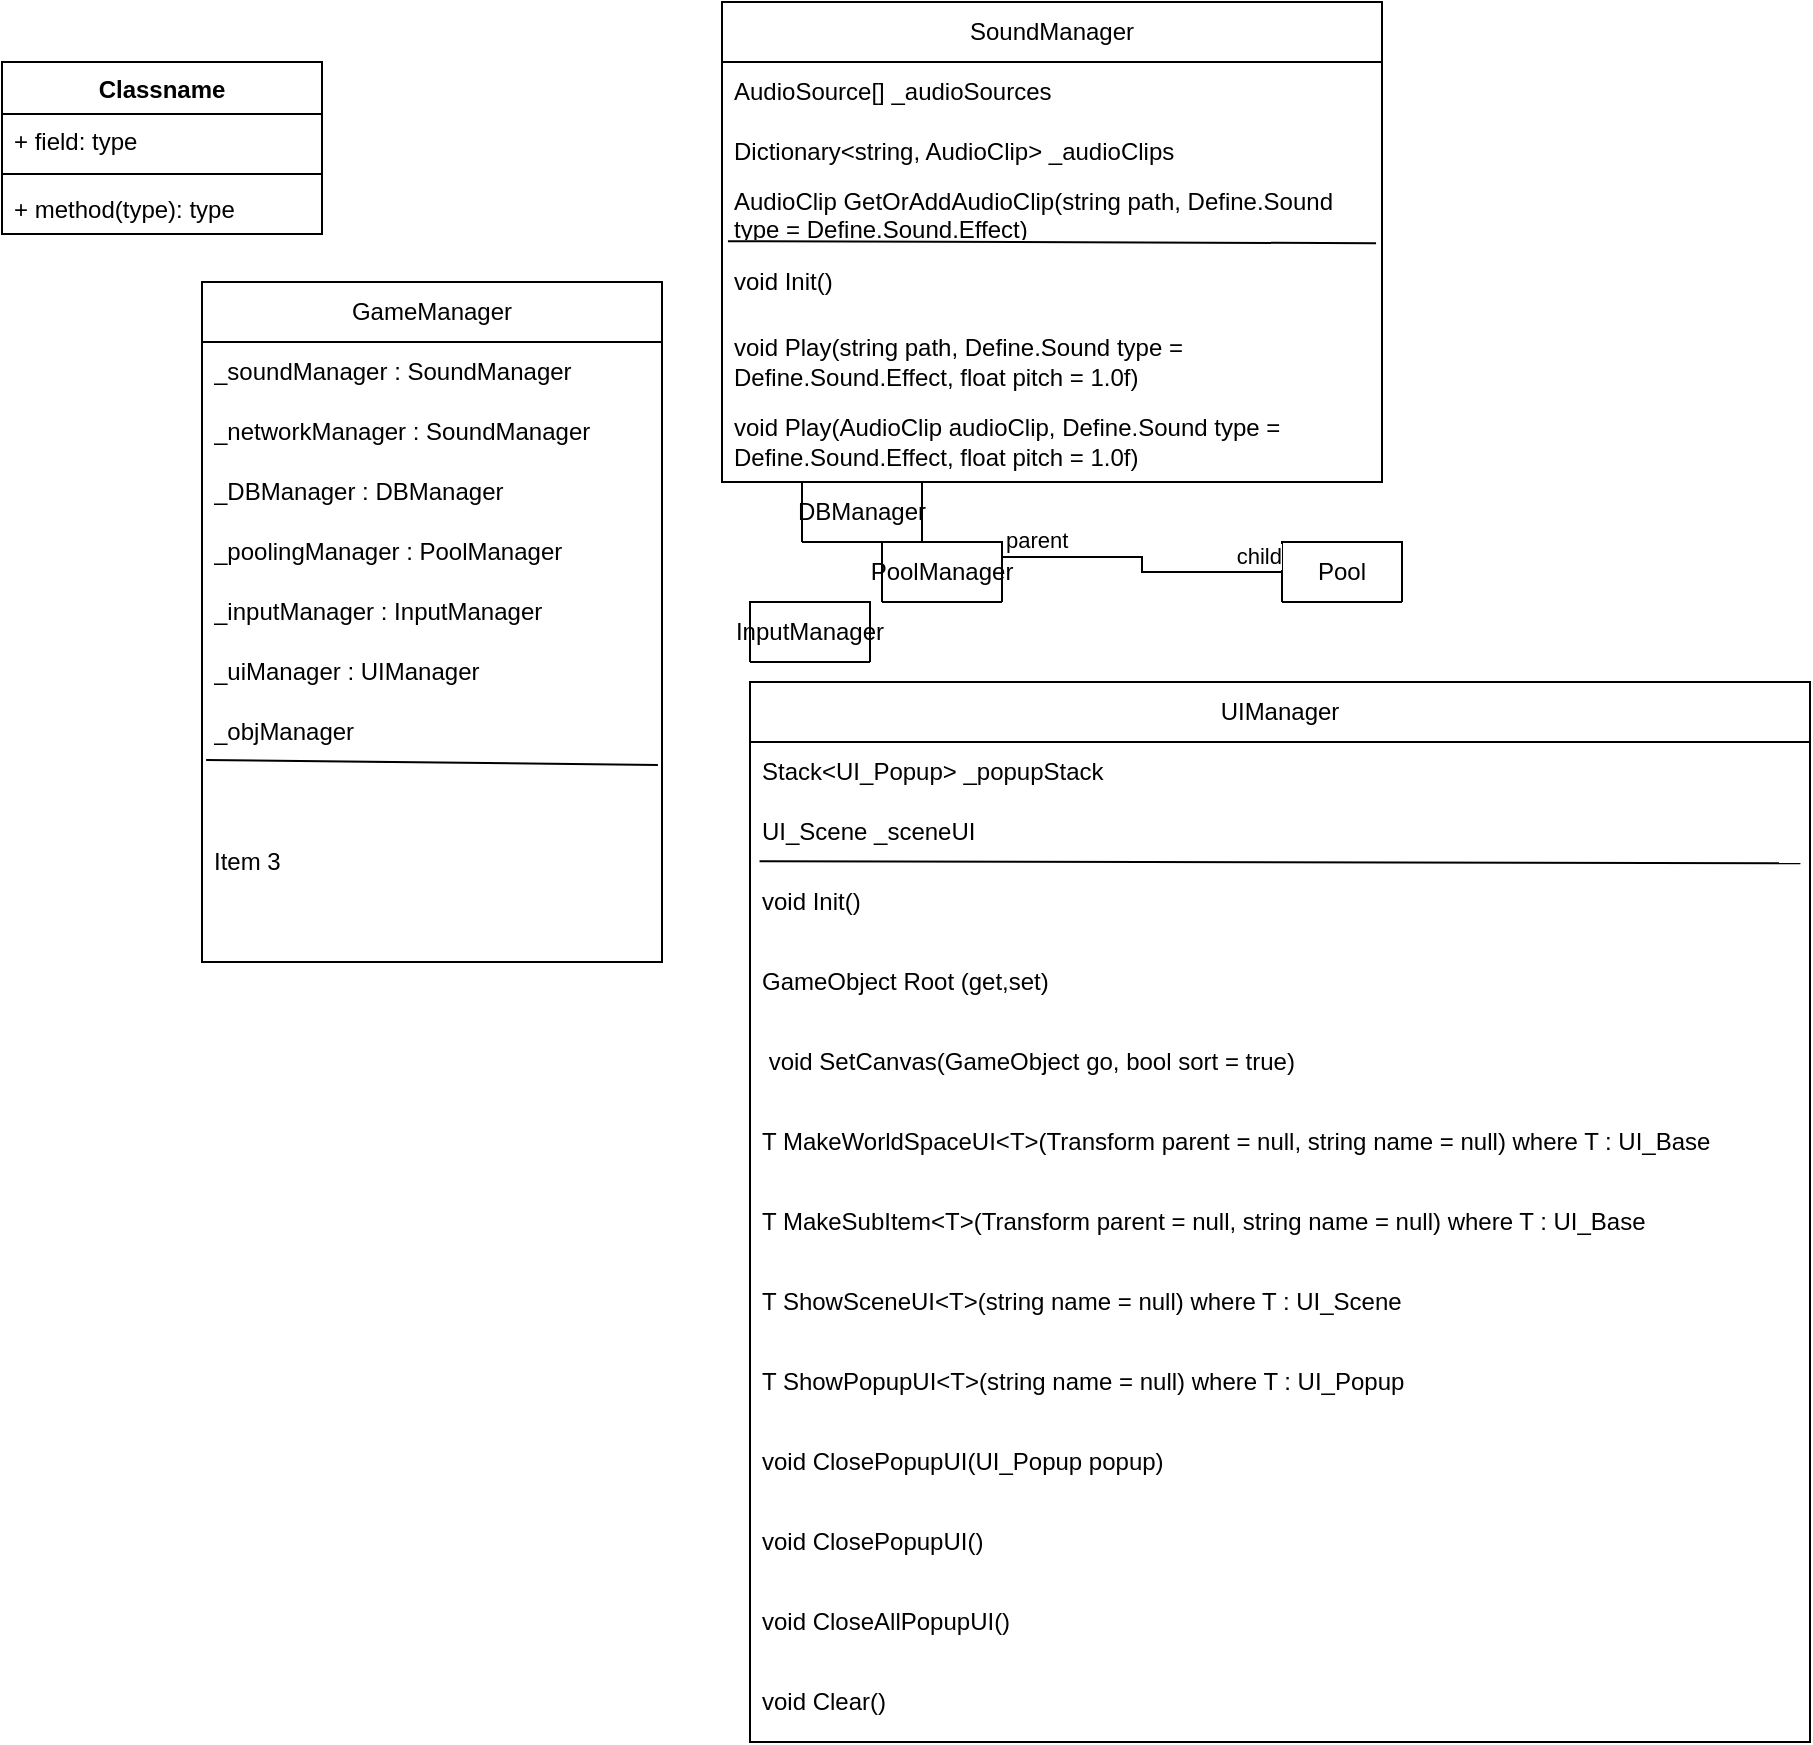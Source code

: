 <mxfile version="21.0.6" type="github">
  <diagram id="C5RBs43oDa-KdzZeNtuy" name="Page-1">
    <mxGraphModel dx="1196" dy="4472" grid="1" gridSize="10" guides="1" tooltips="1" connect="1" arrows="1" fold="1" page="1" pageScale="1" pageWidth="827" pageHeight="1169" math="0" shadow="0">
      <root>
        <mxCell id="WIyWlLk6GJQsqaUBKTNV-0" />
        <mxCell id="WIyWlLk6GJQsqaUBKTNV-1" parent="WIyWlLk6GJQsqaUBKTNV-0" />
        <mxCell id="4SLkQNdMUHOu_BhptTHL-6" value="GameManager" style="swimlane;fontStyle=0;childLayout=stackLayout;horizontal=1;startSize=30;horizontalStack=0;resizeParent=1;resizeParentMax=0;resizeLast=0;collapsible=1;marginBottom=0;whiteSpace=wrap;html=1;fontSize=12;" parent="WIyWlLk6GJQsqaUBKTNV-1" vertex="1">
          <mxGeometry x="110" y="-2250" width="230" height="340" as="geometry">
            <mxRectangle x="280" y="-1100" width="60" height="30" as="alternateBounds" />
          </mxGeometry>
        </mxCell>
        <mxCell id="4SLkQNdMUHOu_BhptTHL-7" value="_soundManager :&amp;nbsp;SoundManager" style="text;strokeColor=none;fillColor=none;align=left;verticalAlign=middle;spacingLeft=4;spacingRight=4;overflow=hidden;points=[[0,0.5],[1,0.5]];portConstraint=eastwest;rotatable=0;whiteSpace=wrap;html=1;" parent="4SLkQNdMUHOu_BhptTHL-6" vertex="1">
          <mxGeometry y="30" width="230" height="30" as="geometry" />
        </mxCell>
        <mxCell id="4SLkQNdMUHOu_BhptTHL-8" value="_networkManager :&amp;nbsp;SoundManager" style="text;strokeColor=none;fillColor=none;align=left;verticalAlign=middle;spacingLeft=4;spacingRight=4;overflow=hidden;points=[[0,0.5],[1,0.5]];portConstraint=eastwest;rotatable=0;whiteSpace=wrap;html=1;" parent="4SLkQNdMUHOu_BhptTHL-6" vertex="1">
          <mxGeometry y="60" width="230" height="30" as="geometry" />
        </mxCell>
        <mxCell id="4SLkQNdMUHOu_BhptTHL-11" value="_DBManager :&amp;nbsp;DBManager" style="text;strokeColor=none;fillColor=none;align=left;verticalAlign=middle;spacingLeft=4;spacingRight=4;overflow=hidden;points=[[0,0.5],[1,0.5]];portConstraint=eastwest;rotatable=0;whiteSpace=wrap;html=1;" parent="4SLkQNdMUHOu_BhptTHL-6" vertex="1">
          <mxGeometry y="90" width="230" height="30" as="geometry" />
        </mxCell>
        <mxCell id="4SLkQNdMUHOu_BhptTHL-12" value="_poolingManager :&amp;nbsp;PoolManager" style="text;strokeColor=none;fillColor=none;align=left;verticalAlign=middle;spacingLeft=4;spacingRight=4;overflow=hidden;points=[[0,0.5],[1,0.5]];portConstraint=eastwest;rotatable=0;whiteSpace=wrap;html=1;" parent="4SLkQNdMUHOu_BhptTHL-6" vertex="1">
          <mxGeometry y="120" width="230" height="30" as="geometry" />
        </mxCell>
        <mxCell id="4SLkQNdMUHOu_BhptTHL-13" value="_inputManager :&amp;nbsp;InputManager" style="text;strokeColor=none;fillColor=none;align=left;verticalAlign=middle;spacingLeft=4;spacingRight=4;overflow=hidden;points=[[0,0.5],[1,0.5]];portConstraint=eastwest;rotatable=0;whiteSpace=wrap;html=1;" parent="4SLkQNdMUHOu_BhptTHL-6" vertex="1">
          <mxGeometry y="150" width="230" height="30" as="geometry" />
        </mxCell>
        <mxCell id="mGLiB4h3JhUgNFAnYOu--10" value="_uiManager :&amp;nbsp;UIManager" style="text;strokeColor=none;fillColor=none;align=left;verticalAlign=middle;spacingLeft=4;spacingRight=4;overflow=hidden;points=[[0,0.5],[1,0.5]];portConstraint=eastwest;rotatable=0;whiteSpace=wrap;html=1;" vertex="1" parent="4SLkQNdMUHOu_BhptTHL-6">
          <mxGeometry y="180" width="230" height="30" as="geometry" />
        </mxCell>
        <mxCell id="mGLiB4h3JhUgNFAnYOu--11" value="_objManager" style="text;strokeColor=none;fillColor=none;align=left;verticalAlign=middle;spacingLeft=4;spacingRight=4;overflow=hidden;points=[[0,0.5],[1,0.5]];portConstraint=eastwest;rotatable=0;whiteSpace=wrap;html=1;" vertex="1" parent="4SLkQNdMUHOu_BhptTHL-6">
          <mxGeometry y="210" width="230" height="30" as="geometry" />
        </mxCell>
        <mxCell id="4SLkQNdMUHOu_BhptTHL-9" value="Item 3" style="text;strokeColor=none;fillColor=none;align=left;verticalAlign=middle;spacingLeft=4;spacingRight=4;overflow=hidden;points=[[0,0.5],[1,0.5]];portConstraint=eastwest;rotatable=0;whiteSpace=wrap;html=1;" parent="4SLkQNdMUHOu_BhptTHL-6" vertex="1">
          <mxGeometry y="240" width="230" height="100" as="geometry" />
        </mxCell>
        <mxCell id="4SLkQNdMUHOu_BhptTHL-10" value="" style="endArrow=none;html=1;rounded=0;exitX=0.009;exitY=-0.01;exitDx=0;exitDy=0;exitPerimeter=0;entryX=0.991;entryY=0.015;entryDx=0;entryDy=0;entryPerimeter=0;" parent="4SLkQNdMUHOu_BhptTHL-6" source="4SLkQNdMUHOu_BhptTHL-9" target="4SLkQNdMUHOu_BhptTHL-9" edge="1">
          <mxGeometry width="50" height="50" relative="1" as="geometry">
            <mxPoint x="110" y="60" as="sourcePoint" />
            <mxPoint x="226" y="120" as="targetPoint" />
            <Array as="points" />
          </mxGeometry>
        </mxCell>
        <mxCell id="4SLkQNdMUHOu_BhptTHL-14" value="SoundManager" style="swimlane;fontStyle=0;childLayout=stackLayout;horizontal=1;startSize=30;horizontalStack=0;resizeParent=1;resizeParentMax=0;resizeLast=0;collapsible=1;marginBottom=0;whiteSpace=wrap;html=1;fontSize=12;" parent="WIyWlLk6GJQsqaUBKTNV-1" vertex="1">
          <mxGeometry x="370" y="-2390" width="330" height="240" as="geometry">
            <mxRectangle x="450" y="-2210" width="60" height="30" as="alternateBounds" />
          </mxGeometry>
        </mxCell>
        <mxCell id="4SLkQNdMUHOu_BhptTHL-18" value="AudioSource[] _audioSources&amp;nbsp;" style="text;strokeColor=none;fillColor=none;align=left;verticalAlign=middle;spacingLeft=4;spacingRight=4;overflow=hidden;points=[[0,0.5],[1,0.5]];portConstraint=eastwest;rotatable=0;whiteSpace=wrap;html=1;" parent="4SLkQNdMUHOu_BhptTHL-14" vertex="1">
          <mxGeometry y="30" width="330" height="30" as="geometry" />
        </mxCell>
        <mxCell id="4SLkQNdMUHOu_BhptTHL-19" value="Dictionary&amp;lt;string, AudioClip&amp;gt; _audioClips&amp;nbsp;" style="text;strokeColor=none;fillColor=none;align=left;verticalAlign=middle;spacingLeft=4;spacingRight=4;overflow=hidden;points=[[0,0.5],[1,0.5]];portConstraint=eastwest;rotatable=0;whiteSpace=wrap;html=1;" parent="4SLkQNdMUHOu_BhptTHL-14" vertex="1">
          <mxGeometry y="60" width="330" height="30" as="geometry" />
        </mxCell>
        <mxCell id="4SLkQNdMUHOu_BhptTHL-37" value="AudioClip GetOrAddAudioClip(string path, Define.Sound type = Define.Sound.Effect)" style="text;strokeColor=none;fillColor=none;align=left;verticalAlign=middle;spacingLeft=4;spacingRight=4;overflow=hidden;points=[[0,0.5],[1,0.5]];portConstraint=eastwest;rotatable=0;whiteSpace=wrap;html=1;" parent="4SLkQNdMUHOu_BhptTHL-14" vertex="1">
          <mxGeometry y="90" width="330" height="30" as="geometry" />
        </mxCell>
        <mxCell id="4SLkQNdMUHOu_BhptTHL-20" value="void Init()" style="text;strokeColor=none;fillColor=none;align=left;verticalAlign=middle;spacingLeft=4;spacingRight=4;overflow=hidden;points=[[0,0.5],[1,0.5]];portConstraint=eastwest;rotatable=0;whiteSpace=wrap;html=1;" parent="4SLkQNdMUHOu_BhptTHL-14" vertex="1">
          <mxGeometry y="120" width="330" height="40" as="geometry" />
        </mxCell>
        <mxCell id="4SLkQNdMUHOu_BhptTHL-21" value="" style="endArrow=none;html=1;rounded=0;exitX=0.009;exitY=-0.01;exitDx=0;exitDy=0;exitPerimeter=0;entryX=0.991;entryY=0.015;entryDx=0;entryDy=0;entryPerimeter=0;" parent="4SLkQNdMUHOu_BhptTHL-14" source="4SLkQNdMUHOu_BhptTHL-20" target="4SLkQNdMUHOu_BhptTHL-20" edge="1">
          <mxGeometry width="50" height="50" relative="1" as="geometry">
            <mxPoint x="110" y="60" as="sourcePoint" />
            <mxPoint x="226" y="120" as="targetPoint" />
            <Array as="points" />
          </mxGeometry>
        </mxCell>
        <mxCell id="4SLkQNdMUHOu_BhptTHL-26" value="void Play(string path, Define.Sound type = Define.Sound.Effect, float pitch = 1.0f)" style="text;strokeColor=none;fillColor=none;align=left;verticalAlign=middle;spacingLeft=4;spacingRight=4;overflow=hidden;points=[[0,0.5],[1,0.5]];portConstraint=eastwest;rotatable=0;whiteSpace=wrap;html=1;" parent="4SLkQNdMUHOu_BhptTHL-14" vertex="1">
          <mxGeometry y="160" width="330" height="40" as="geometry" />
        </mxCell>
        <mxCell id="4SLkQNdMUHOu_BhptTHL-36" value="void Play(AudioClip audioClip, Define.Sound type = Define.Sound.Effect, float pitch = 1.0f)" style="text;strokeColor=none;fillColor=none;align=left;verticalAlign=middle;spacingLeft=4;spacingRight=4;overflow=hidden;points=[[0,0.5],[1,0.5]];portConstraint=eastwest;rotatable=0;whiteSpace=wrap;html=1;" parent="4SLkQNdMUHOu_BhptTHL-14" vertex="1">
          <mxGeometry y="200" width="330" height="40" as="geometry" />
        </mxCell>
        <mxCell id="4SLkQNdMUHOu_BhptTHL-38" value="PoolManager" style="swimlane;fontStyle=0;childLayout=stackLayout;horizontal=1;startSize=30;horizontalStack=0;resizeParent=1;resizeParentMax=0;resizeLast=0;collapsible=1;marginBottom=0;whiteSpace=wrap;html=1;fontSize=12;" parent="WIyWlLk6GJQsqaUBKTNV-1" vertex="1" collapsed="1">
          <mxGeometry x="450" y="-2120" width="60" height="30" as="geometry">
            <mxRectangle x="640" y="-1950" width="370" height="240" as="alternateBounds" />
          </mxGeometry>
        </mxCell>
        <mxCell id="4SLkQNdMUHOu_BhptTHL-39" value="&lt;div&gt;Dictionary&amp;lt;string, Pool&amp;gt; _pool = new Dictionary&amp;lt;string, Pool&amp;gt;();&lt;/div&gt;&lt;div&gt;&lt;br&gt;&lt;/div&gt;" style="text;strokeColor=none;fillColor=none;align=left;verticalAlign=middle;spacingLeft=4;spacingRight=4;overflow=hidden;points=[[0,0.5],[1,0.5]];portConstraint=eastwest;rotatable=0;whiteSpace=wrap;html=1;" parent="4SLkQNdMUHOu_BhptTHL-38" vertex="1">
          <mxGeometry y="30" width="370" height="30" as="geometry" />
        </mxCell>
        <mxCell id="4SLkQNdMUHOu_BhptTHL-40" value="Transform _root;" style="text;strokeColor=none;fillColor=none;align=left;verticalAlign=middle;spacingLeft=4;spacingRight=4;overflow=hidden;points=[[0,0.5],[1,0.5]];portConstraint=eastwest;rotatable=0;whiteSpace=wrap;html=1;" parent="4SLkQNdMUHOu_BhptTHL-38" vertex="1">
          <mxGeometry y="60" width="370" height="30" as="geometry" />
        </mxCell>
        <mxCell id="4SLkQNdMUHOu_BhptTHL-41" value="AudioClip GetOrAddAudioClip(string path, Define.Sound type = Define.Sound.Effect)" style="text;strokeColor=none;fillColor=none;align=left;verticalAlign=middle;spacingLeft=4;spacingRight=4;overflow=hidden;points=[[0,0.5],[1,0.5]];portConstraint=eastwest;rotatable=0;whiteSpace=wrap;html=1;" parent="4SLkQNdMUHOu_BhptTHL-38" vertex="1">
          <mxGeometry y="90" width="370" height="30" as="geometry" />
        </mxCell>
        <mxCell id="4SLkQNdMUHOu_BhptTHL-42" value="void Init()" style="text;strokeColor=none;fillColor=none;align=left;verticalAlign=middle;spacingLeft=4;spacingRight=4;overflow=hidden;points=[[0,0.5],[1,0.5]];portConstraint=eastwest;rotatable=0;whiteSpace=wrap;html=1;" parent="4SLkQNdMUHOu_BhptTHL-38" vertex="1">
          <mxGeometry y="120" width="370" height="40" as="geometry" />
        </mxCell>
        <mxCell id="4SLkQNdMUHOu_BhptTHL-43" value="" style="endArrow=none;html=1;rounded=0;exitX=0.009;exitY=-0.01;exitDx=0;exitDy=0;exitPerimeter=0;entryX=0.991;entryY=0.015;entryDx=0;entryDy=0;entryPerimeter=0;" parent="4SLkQNdMUHOu_BhptTHL-38" source="4SLkQNdMUHOu_BhptTHL-42" target="4SLkQNdMUHOu_BhptTHL-42" edge="1">
          <mxGeometry width="50" height="50" relative="1" as="geometry">
            <mxPoint x="110" y="60" as="sourcePoint" />
            <mxPoint x="226" y="120" as="targetPoint" />
            <Array as="points" />
          </mxGeometry>
        </mxCell>
        <mxCell id="4SLkQNdMUHOu_BhptTHL-44" value="void Play(string path, Define.Sound type = Define.Sound.Effect, float pitch = 1.0f)" style="text;strokeColor=none;fillColor=none;align=left;verticalAlign=middle;spacingLeft=4;spacingRight=4;overflow=hidden;points=[[0,0.5],[1,0.5]];portConstraint=eastwest;rotatable=0;whiteSpace=wrap;html=1;" parent="4SLkQNdMUHOu_BhptTHL-38" vertex="1">
          <mxGeometry y="160" width="370" height="40" as="geometry" />
        </mxCell>
        <mxCell id="4SLkQNdMUHOu_BhptTHL-45" value="void Play(AudioClip audioClip, Define.Sound type = Define.Sound.Effect, float pitch = 1.0f)" style="text;strokeColor=none;fillColor=none;align=left;verticalAlign=middle;spacingLeft=4;spacingRight=4;overflow=hidden;points=[[0,0.5],[1,0.5]];portConstraint=eastwest;rotatable=0;whiteSpace=wrap;html=1;" parent="4SLkQNdMUHOu_BhptTHL-38" vertex="1">
          <mxGeometry y="200" width="370" height="40" as="geometry" />
        </mxCell>
        <mxCell id="mGLiB4h3JhUgNFAnYOu--1" value="InputManager" style="swimlane;fontStyle=0;childLayout=stackLayout;horizontal=1;startSize=30;horizontalStack=0;resizeParent=1;resizeParentMax=0;resizeLast=0;collapsible=1;marginBottom=0;whiteSpace=wrap;html=1;fontSize=12;" vertex="1" collapsed="1" parent="WIyWlLk6GJQsqaUBKTNV-1">
          <mxGeometry x="384" y="-2090" width="60" height="30" as="geometry">
            <mxRectangle x="370" y="-2080" width="370" height="210" as="alternateBounds" />
          </mxGeometry>
        </mxCell>
        <mxCell id="mGLiB4h3JhUgNFAnYOu--2" value="&lt;div&gt;bool _pressed&lt;/div&gt;" style="text;strokeColor=none;fillColor=none;align=left;verticalAlign=middle;spacingLeft=4;spacingRight=4;overflow=hidden;points=[[0,0.5],[1,0.5]];portConstraint=eastwest;rotatable=0;whiteSpace=wrap;html=1;" vertex="1" parent="mGLiB4h3JhUgNFAnYOu--1">
          <mxGeometry y="30" width="370" height="30" as="geometry" />
        </mxCell>
        <mxCell id="mGLiB4h3JhUgNFAnYOu--12" value="&lt;div&gt;float _pressedTime&lt;/div&gt;" style="text;strokeColor=none;fillColor=none;align=left;verticalAlign=middle;spacingLeft=4;spacingRight=4;overflow=hidden;points=[[0,0.5],[1,0.5]];portConstraint=eastwest;rotatable=0;whiteSpace=wrap;html=1;" vertex="1" parent="mGLiB4h3JhUgNFAnYOu--1">
          <mxGeometry y="60" width="370" height="30" as="geometry" />
        </mxCell>
        <mxCell id="mGLiB4h3JhUgNFAnYOu--5" value="Action MouseAction" style="text;strokeColor=none;fillColor=none;align=left;verticalAlign=middle;spacingLeft=4;spacingRight=4;overflow=hidden;points=[[0,0.5],[1,0.5]];portConstraint=eastwest;rotatable=0;whiteSpace=wrap;html=1;" vertex="1" parent="mGLiB4h3JhUgNFAnYOu--1">
          <mxGeometry y="90" width="370" height="40" as="geometry" />
        </mxCell>
        <mxCell id="mGLiB4h3JhUgNFAnYOu--6" value="" style="endArrow=none;html=1;rounded=0;exitX=0.009;exitY=-0.01;exitDx=0;exitDy=0;exitPerimeter=0;entryX=0.991;entryY=0.015;entryDx=0;entryDy=0;entryPerimeter=0;" edge="1" parent="mGLiB4h3JhUgNFAnYOu--1" source="mGLiB4h3JhUgNFAnYOu--5" target="mGLiB4h3JhUgNFAnYOu--5">
          <mxGeometry width="50" height="50" relative="1" as="geometry">
            <mxPoint x="110" y="60" as="sourcePoint" />
            <mxPoint x="226" y="120" as="targetPoint" />
            <Array as="points" />
          </mxGeometry>
        </mxCell>
        <mxCell id="mGLiB4h3JhUgNFAnYOu--7" value="void OnUpdate()" style="text;strokeColor=none;fillColor=none;align=left;verticalAlign=middle;spacingLeft=4;spacingRight=4;overflow=hidden;points=[[0,0.5],[1,0.5]];portConstraint=eastwest;rotatable=0;whiteSpace=wrap;html=1;" vertex="1" parent="mGLiB4h3JhUgNFAnYOu--1">
          <mxGeometry y="130" width="370" height="40" as="geometry" />
        </mxCell>
        <mxCell id="mGLiB4h3JhUgNFAnYOu--8" value="void Clear()" style="text;strokeColor=none;fillColor=none;align=left;verticalAlign=middle;spacingLeft=4;spacingRight=4;overflow=hidden;points=[[0,0.5],[1,0.5]];portConstraint=eastwest;rotatable=0;whiteSpace=wrap;html=1;" vertex="1" parent="mGLiB4h3JhUgNFAnYOu--1">
          <mxGeometry y="170" width="370" height="40" as="geometry" />
        </mxCell>
        <mxCell id="mGLiB4h3JhUgNFAnYOu--14" value="DBManager" style="swimlane;fontStyle=0;childLayout=stackLayout;horizontal=1;startSize=30;horizontalStack=0;resizeParent=1;resizeParentMax=0;resizeLast=0;collapsible=1;marginBottom=0;whiteSpace=wrap;html=1;fontSize=12;" vertex="1" collapsed="1" parent="WIyWlLk6GJQsqaUBKTNV-1">
          <mxGeometry x="410" y="-2150" width="60" height="30" as="geometry">
            <mxRectangle x="410" y="-2150" width="370" height="100" as="alternateBounds" />
          </mxGeometry>
        </mxCell>
        <mxCell id="mGLiB4h3JhUgNFAnYOu--15" value="&lt;div&gt;DBManager이 Client단에 있는게 맞나? 의논이 필요&lt;/div&gt;" style="text;strokeColor=none;fillColor=none;align=left;verticalAlign=middle;spacingLeft=4;spacingRight=4;overflow=hidden;points=[[0,0.5],[1,0.5]];portConstraint=eastwest;rotatable=0;whiteSpace=wrap;html=1;" vertex="1" parent="mGLiB4h3JhUgNFAnYOu--14">
          <mxGeometry y="30" width="370" height="30" as="geometry" />
        </mxCell>
        <mxCell id="mGLiB4h3JhUgNFAnYOu--18" value="void Init()" style="text;strokeColor=none;fillColor=none;align=left;verticalAlign=middle;spacingLeft=4;spacingRight=4;overflow=hidden;points=[[0,0.5],[1,0.5]];portConstraint=eastwest;rotatable=0;whiteSpace=wrap;html=1;" vertex="1" parent="mGLiB4h3JhUgNFAnYOu--14">
          <mxGeometry y="60" width="370" height="40" as="geometry" />
        </mxCell>
        <mxCell id="mGLiB4h3JhUgNFAnYOu--19" value="" style="endArrow=none;html=1;rounded=0;exitX=0.009;exitY=-0.01;exitDx=0;exitDy=0;exitPerimeter=0;entryX=0.991;entryY=0.015;entryDx=0;entryDy=0;entryPerimeter=0;" edge="1" parent="mGLiB4h3JhUgNFAnYOu--14" source="mGLiB4h3JhUgNFAnYOu--18" target="mGLiB4h3JhUgNFAnYOu--18">
          <mxGeometry width="50" height="50" relative="1" as="geometry">
            <mxPoint x="110" y="60" as="sourcePoint" />
            <mxPoint x="226" y="120" as="targetPoint" />
            <Array as="points" />
          </mxGeometry>
        </mxCell>
        <mxCell id="mGLiB4h3JhUgNFAnYOu--23" value="UIManager" style="swimlane;fontStyle=0;childLayout=stackLayout;horizontal=1;startSize=30;horizontalStack=0;resizeParent=1;resizeParentMax=0;resizeLast=0;collapsible=1;marginBottom=0;whiteSpace=wrap;html=1;fontSize=12;" vertex="1" parent="WIyWlLk6GJQsqaUBKTNV-1">
          <mxGeometry x="384" y="-2050" width="530" height="530" as="geometry">
            <mxRectangle x="384" y="-2050" width="60" height="30" as="alternateBounds" />
          </mxGeometry>
        </mxCell>
        <mxCell id="mGLiB4h3JhUgNFAnYOu--24" value="&lt;div&gt;Stack&amp;lt;UI_Popup&amp;gt; _popupStack&lt;br&gt;&lt;/div&gt;" style="text;strokeColor=none;fillColor=none;align=left;verticalAlign=middle;spacingLeft=4;spacingRight=4;overflow=hidden;points=[[0,0.5],[1,0.5]];portConstraint=eastwest;rotatable=0;whiteSpace=wrap;html=1;" vertex="1" parent="mGLiB4h3JhUgNFAnYOu--23">
          <mxGeometry y="30" width="530" height="30" as="geometry" />
        </mxCell>
        <mxCell id="mGLiB4h3JhUgNFAnYOu--25" value="UI_Scene _sceneUI" style="text;strokeColor=none;fillColor=none;align=left;verticalAlign=middle;spacingLeft=4;spacingRight=4;overflow=hidden;points=[[0,0.5],[1,0.5]];portConstraint=eastwest;rotatable=0;whiteSpace=wrap;html=1;" vertex="1" parent="mGLiB4h3JhUgNFAnYOu--23">
          <mxGeometry y="60" width="530" height="30" as="geometry" />
        </mxCell>
        <mxCell id="mGLiB4h3JhUgNFAnYOu--27" value="void Init()" style="text;strokeColor=none;fillColor=none;align=left;verticalAlign=middle;spacingLeft=4;spacingRight=4;overflow=hidden;points=[[0,0.5],[1,0.5]];portConstraint=eastwest;rotatable=0;whiteSpace=wrap;html=1;" vertex="1" parent="mGLiB4h3JhUgNFAnYOu--23">
          <mxGeometry y="90" width="530" height="40" as="geometry" />
        </mxCell>
        <mxCell id="mGLiB4h3JhUgNFAnYOu--28" value="" style="endArrow=none;html=1;rounded=0;exitX=0.009;exitY=-0.01;exitDx=0;exitDy=0;exitPerimeter=0;entryX=0.991;entryY=0.015;entryDx=0;entryDy=0;entryPerimeter=0;" edge="1" parent="mGLiB4h3JhUgNFAnYOu--23" source="mGLiB4h3JhUgNFAnYOu--27" target="mGLiB4h3JhUgNFAnYOu--27">
          <mxGeometry width="50" height="50" relative="1" as="geometry">
            <mxPoint x="110" y="60" as="sourcePoint" />
            <mxPoint x="226" y="120" as="targetPoint" />
            <Array as="points" />
          </mxGeometry>
        </mxCell>
        <mxCell id="mGLiB4h3JhUgNFAnYOu--29" value="GameObject Root (get,set)" style="text;strokeColor=none;fillColor=none;align=left;verticalAlign=middle;spacingLeft=4;spacingRight=4;overflow=hidden;points=[[0,0.5],[1,0.5]];portConstraint=eastwest;rotatable=0;whiteSpace=wrap;html=1;" vertex="1" parent="mGLiB4h3JhUgNFAnYOu--23">
          <mxGeometry y="130" width="530" height="40" as="geometry" />
        </mxCell>
        <mxCell id="mGLiB4h3JhUgNFAnYOu--30" value="&amp;nbsp;void SetCanvas(GameObject go, bool sort = true)" style="text;strokeColor=none;fillColor=none;align=left;verticalAlign=middle;spacingLeft=4;spacingRight=4;overflow=hidden;points=[[0,0.5],[1,0.5]];portConstraint=eastwest;rotatable=0;whiteSpace=wrap;html=1;" vertex="1" parent="mGLiB4h3JhUgNFAnYOu--23">
          <mxGeometry y="170" width="530" height="40" as="geometry" />
        </mxCell>
        <mxCell id="mGLiB4h3JhUgNFAnYOu--31" value="&lt;div&gt;T MakeWorldSpaceUI&amp;lt;T&amp;gt;(Transform parent = null, string name = null) where T : UI_Base&lt;/div&gt;&lt;div&gt;	&lt;/div&gt;" style="text;strokeColor=none;fillColor=none;align=left;verticalAlign=middle;spacingLeft=4;spacingRight=4;overflow=hidden;points=[[0,0.5],[1,0.5]];portConstraint=eastwest;rotatable=0;whiteSpace=wrap;html=1;" vertex="1" parent="mGLiB4h3JhUgNFAnYOu--23">
          <mxGeometry y="210" width="530" height="40" as="geometry" />
        </mxCell>
        <mxCell id="mGLiB4h3JhUgNFAnYOu--32" value="&lt;div&gt;T MakeSubItem&amp;lt;T&amp;gt;(Transform parent = null, string name = null) where T : UI_Base&lt;/div&gt;&lt;div&gt;	&lt;/div&gt;" style="text;strokeColor=none;fillColor=none;align=left;verticalAlign=middle;spacingLeft=4;spacingRight=4;overflow=hidden;points=[[0,0.5],[1,0.5]];portConstraint=eastwest;rotatable=0;whiteSpace=wrap;html=1;" vertex="1" parent="mGLiB4h3JhUgNFAnYOu--23">
          <mxGeometry y="250" width="530" height="40" as="geometry" />
        </mxCell>
        <mxCell id="mGLiB4h3JhUgNFAnYOu--33" value="&lt;div&gt;T ShowSceneUI&amp;lt;T&amp;gt;(string name = null) where T : UI_Scene&lt;/div&gt;&lt;div&gt;	&lt;/div&gt;" style="text;strokeColor=none;fillColor=none;align=left;verticalAlign=middle;spacingLeft=4;spacingRight=4;overflow=hidden;points=[[0,0.5],[1,0.5]];portConstraint=eastwest;rotatable=0;whiteSpace=wrap;html=1;" vertex="1" parent="mGLiB4h3JhUgNFAnYOu--23">
          <mxGeometry y="290" width="530" height="40" as="geometry" />
        </mxCell>
        <mxCell id="mGLiB4h3JhUgNFAnYOu--34" value="&lt;div&gt;T ShowPopupUI&amp;lt;T&amp;gt;(string name = null) where T : UI_Popup&lt;/div&gt;&lt;div&gt;	&lt;/div&gt;" style="text;strokeColor=none;fillColor=none;align=left;verticalAlign=middle;spacingLeft=4;spacingRight=4;overflow=hidden;points=[[0,0.5],[1,0.5]];portConstraint=eastwest;rotatable=0;whiteSpace=wrap;html=1;" vertex="1" parent="mGLiB4h3JhUgNFAnYOu--23">
          <mxGeometry y="330" width="530" height="40" as="geometry" />
        </mxCell>
        <mxCell id="mGLiB4h3JhUgNFAnYOu--35" value="&lt;div&gt;void ClosePopupUI(UI_Popup popup)&lt;/div&gt;&lt;div&gt;	&lt;/div&gt;" style="text;strokeColor=none;fillColor=none;align=left;verticalAlign=middle;spacingLeft=4;spacingRight=4;overflow=hidden;points=[[0,0.5],[1,0.5]];portConstraint=eastwest;rotatable=0;whiteSpace=wrap;html=1;" vertex="1" parent="mGLiB4h3JhUgNFAnYOu--23">
          <mxGeometry y="370" width="530" height="40" as="geometry" />
        </mxCell>
        <mxCell id="mGLiB4h3JhUgNFAnYOu--36" value="&lt;div&gt;void ClosePopupUI()&lt;/div&gt;&lt;div&gt;	&lt;/div&gt;" style="text;strokeColor=none;fillColor=none;align=left;verticalAlign=middle;spacingLeft=4;spacingRight=4;overflow=hidden;points=[[0,0.5],[1,0.5]];portConstraint=eastwest;rotatable=0;whiteSpace=wrap;html=1;" vertex="1" parent="mGLiB4h3JhUgNFAnYOu--23">
          <mxGeometry y="410" width="530" height="40" as="geometry" />
        </mxCell>
        <mxCell id="mGLiB4h3JhUgNFAnYOu--37" value="&lt;div&gt;void CloseAllPopupUI()&lt;/div&gt;&lt;div&gt;	&lt;/div&gt;" style="text;strokeColor=none;fillColor=none;align=left;verticalAlign=middle;spacingLeft=4;spacingRight=4;overflow=hidden;points=[[0,0.5],[1,0.5]];portConstraint=eastwest;rotatable=0;whiteSpace=wrap;html=1;" vertex="1" parent="mGLiB4h3JhUgNFAnYOu--23">
          <mxGeometry y="450" width="530" height="40" as="geometry" />
        </mxCell>
        <mxCell id="mGLiB4h3JhUgNFAnYOu--38" value="&lt;div&gt;void Clear()&lt;/div&gt;&lt;div&gt;	&lt;/div&gt;" style="text;strokeColor=none;fillColor=none;align=left;verticalAlign=middle;spacingLeft=4;spacingRight=4;overflow=hidden;points=[[0,0.5],[1,0.5]];portConstraint=eastwest;rotatable=0;whiteSpace=wrap;html=1;" vertex="1" parent="mGLiB4h3JhUgNFAnYOu--23">
          <mxGeometry y="490" width="530" height="40" as="geometry" />
        </mxCell>
        <mxCell id="4SLkQNdMUHOu_BhptTHL-46" value="Pool" style="swimlane;fontStyle=0;childLayout=stackLayout;horizontal=1;startSize=30;horizontalStack=0;resizeParent=1;resizeParentMax=0;resizeLast=0;collapsible=1;marginBottom=0;whiteSpace=wrap;html=1;fontSize=12;" parent="WIyWlLk6GJQsqaUBKTNV-1" vertex="1" collapsed="1">
          <mxGeometry x="650" y="-2120" width="60" height="30" as="geometry">
            <mxRectangle x="690" y="-2120" width="370" height="180" as="alternateBounds" />
          </mxGeometry>
        </mxCell>
        <mxCell id="4SLkQNdMUHOu_BhptTHL-47" value="&lt;div&gt;Stack&amp;lt;Poolable&amp;gt; _poolStack&lt;br&gt;&lt;/div&gt;" style="text;strokeColor=none;fillColor=none;align=left;verticalAlign=middle;spacingLeft=4;spacingRight=4;overflow=hidden;points=[[0,0.5],[1,0.5]];portConstraint=eastwest;rotatable=0;whiteSpace=wrap;html=1;" parent="4SLkQNdMUHOu_BhptTHL-46" vertex="1">
          <mxGeometry y="30" width="370" height="30" as="geometry" />
        </mxCell>
        <mxCell id="4SLkQNdMUHOu_BhptTHL-50" value="GameObject Original { get; private set; }" style="text;strokeColor=none;fillColor=none;align=left;verticalAlign=middle;spacingLeft=4;spacingRight=4;overflow=hidden;points=[[0,0.5],[1,0.5]];portConstraint=eastwest;rotatable=0;whiteSpace=wrap;html=1;" parent="4SLkQNdMUHOu_BhptTHL-46" vertex="1">
          <mxGeometry y="60" width="370" height="40" as="geometry" />
        </mxCell>
        <mxCell id="4SLkQNdMUHOu_BhptTHL-51" value="" style="endArrow=none;html=1;rounded=0;exitX=0.009;exitY=-0.01;exitDx=0;exitDy=0;exitPerimeter=0;entryX=0.991;entryY=0.015;entryDx=0;entryDy=0;entryPerimeter=0;" parent="4SLkQNdMUHOu_BhptTHL-46" source="4SLkQNdMUHOu_BhptTHL-50" target="4SLkQNdMUHOu_BhptTHL-50" edge="1">
          <mxGeometry width="50" height="50" relative="1" as="geometry">
            <mxPoint x="110" y="60" as="sourcePoint" />
            <mxPoint x="226" y="120" as="targetPoint" />
            <Array as="points" />
          </mxGeometry>
        </mxCell>
        <mxCell id="4SLkQNdMUHOu_BhptTHL-52" value="Transform Root { get; set; }" style="text;strokeColor=none;fillColor=none;align=left;verticalAlign=middle;spacingLeft=4;spacingRight=4;overflow=hidden;points=[[0,0.5],[1,0.5]];portConstraint=eastwest;rotatable=0;whiteSpace=wrap;html=1;" parent="4SLkQNdMUHOu_BhptTHL-46" vertex="1">
          <mxGeometry y="100" width="370" height="40" as="geometry" />
        </mxCell>
        <mxCell id="4SLkQNdMUHOu_BhptTHL-53" value="void Play(AudioClip audioClip, Define.Sound type = Define.Sound.Effect, float pitch = 1.0f)" style="text;strokeColor=none;fillColor=none;align=left;verticalAlign=middle;spacingLeft=4;spacingRight=4;overflow=hidden;points=[[0,0.5],[1,0.5]];portConstraint=eastwest;rotatable=0;whiteSpace=wrap;html=1;" parent="4SLkQNdMUHOu_BhptTHL-46" vertex="1">
          <mxGeometry y="140" width="370" height="40" as="geometry" />
        </mxCell>
        <mxCell id="mGLiB4h3JhUgNFAnYOu--54" value="" style="endArrow=none;html=1;edgeStyle=orthogonalEdgeStyle;rounded=0;entryX=0;entryY=0.5;entryDx=0;entryDy=0;exitX=1;exitY=0.25;exitDx=0;exitDy=0;" edge="1" parent="WIyWlLk6GJQsqaUBKTNV-1" source="4SLkQNdMUHOu_BhptTHL-38" target="4SLkQNdMUHOu_BhptTHL-46">
          <mxGeometry relative="1" as="geometry">
            <mxPoint x="430" y="-2040" as="sourcePoint" />
            <mxPoint x="590" y="-2040" as="targetPoint" />
          </mxGeometry>
        </mxCell>
        <mxCell id="mGLiB4h3JhUgNFAnYOu--55" value="parent" style="edgeLabel;resizable=0;html=1;align=left;verticalAlign=bottom;" connectable="0" vertex="1" parent="mGLiB4h3JhUgNFAnYOu--54">
          <mxGeometry x="-1" relative="1" as="geometry" />
        </mxCell>
        <mxCell id="mGLiB4h3JhUgNFAnYOu--56" value="child" style="edgeLabel;resizable=0;html=1;align=right;verticalAlign=bottom;" connectable="0" vertex="1" parent="mGLiB4h3JhUgNFAnYOu--54">
          <mxGeometry x="1" relative="1" as="geometry" />
        </mxCell>
        <mxCell id="mGLiB4h3JhUgNFAnYOu--64" value="Classname" style="swimlane;fontStyle=1;align=center;verticalAlign=top;childLayout=stackLayout;horizontal=1;startSize=26;horizontalStack=0;resizeParent=1;resizeParentMax=0;resizeLast=0;collapsible=1;marginBottom=0;whiteSpace=wrap;html=1;" vertex="1" parent="WIyWlLk6GJQsqaUBKTNV-1">
          <mxGeometry x="10" y="-2360" width="160" height="86" as="geometry" />
        </mxCell>
        <mxCell id="mGLiB4h3JhUgNFAnYOu--65" value="+ field: type" style="text;strokeColor=none;fillColor=none;align=left;verticalAlign=top;spacingLeft=4;spacingRight=4;overflow=hidden;rotatable=0;points=[[0,0.5],[1,0.5]];portConstraint=eastwest;whiteSpace=wrap;html=1;" vertex="1" parent="mGLiB4h3JhUgNFAnYOu--64">
          <mxGeometry y="26" width="160" height="26" as="geometry" />
        </mxCell>
        <mxCell id="mGLiB4h3JhUgNFAnYOu--66" value="" style="line;strokeWidth=1;fillColor=none;align=left;verticalAlign=middle;spacingTop=-1;spacingLeft=3;spacingRight=3;rotatable=0;labelPosition=right;points=[];portConstraint=eastwest;strokeColor=inherit;" vertex="1" parent="mGLiB4h3JhUgNFAnYOu--64">
          <mxGeometry y="52" width="160" height="8" as="geometry" />
        </mxCell>
        <mxCell id="mGLiB4h3JhUgNFAnYOu--67" value="+ method(type): type" style="text;strokeColor=none;fillColor=none;align=left;verticalAlign=top;spacingLeft=4;spacingRight=4;overflow=hidden;rotatable=0;points=[[0,0.5],[1,0.5]];portConstraint=eastwest;whiteSpace=wrap;html=1;" vertex="1" parent="mGLiB4h3JhUgNFAnYOu--64">
          <mxGeometry y="60" width="160" height="26" as="geometry" />
        </mxCell>
      </root>
    </mxGraphModel>
  </diagram>
</mxfile>
